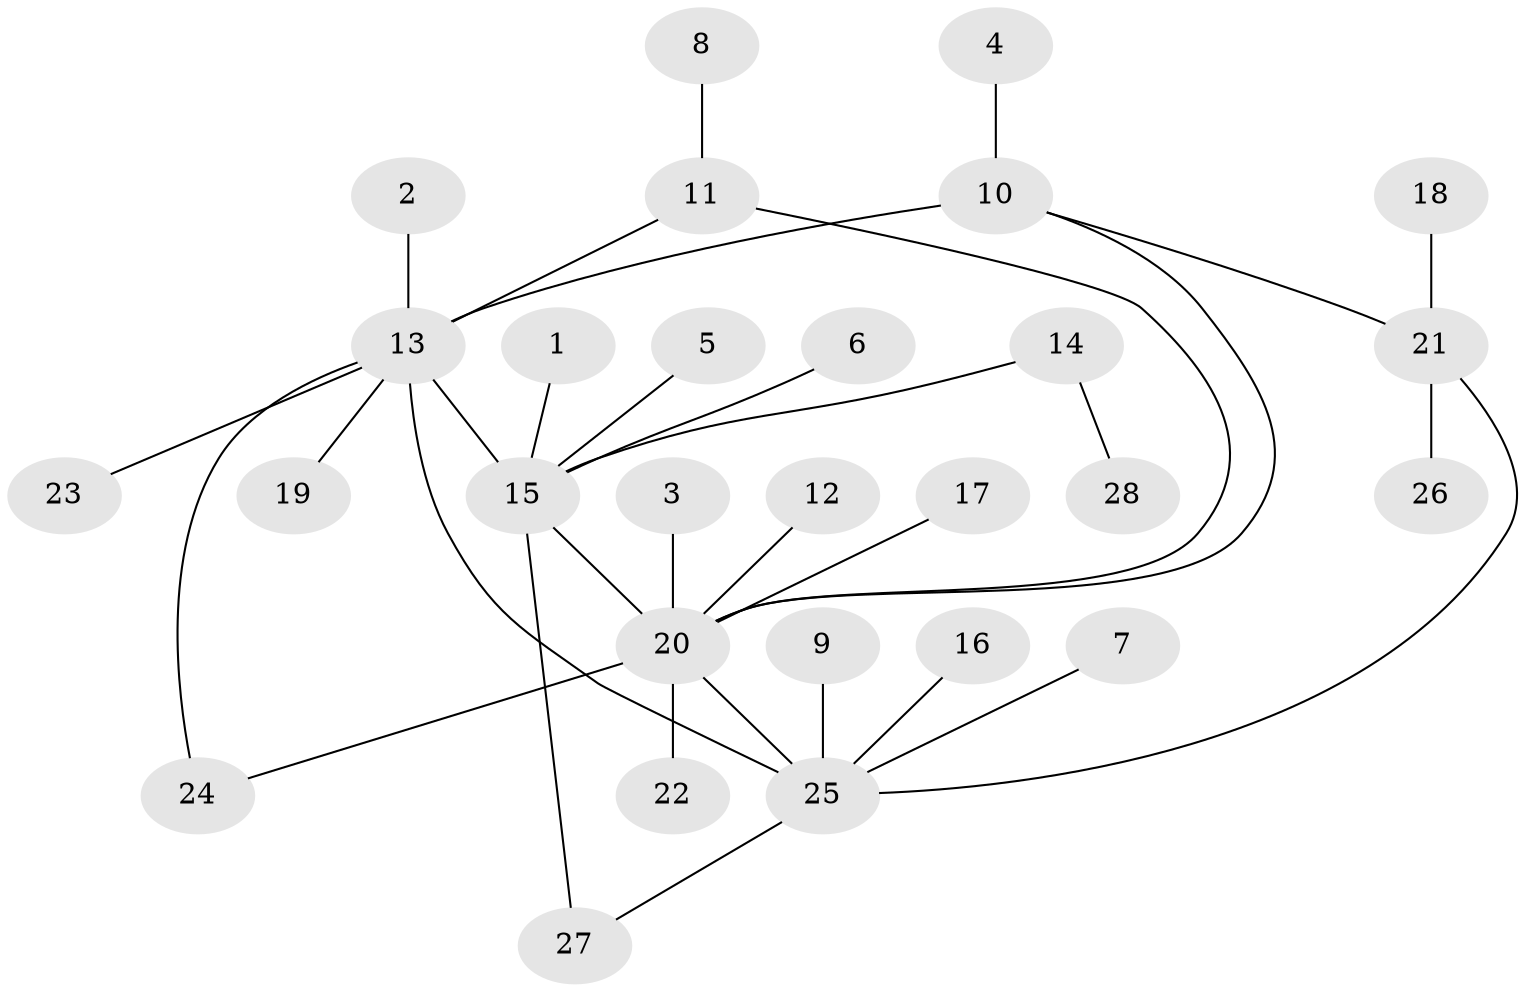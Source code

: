 // original degree distribution, {3: 0.057692307692307696, 7: 0.019230769230769232, 9: 0.019230769230769232, 5: 0.038461538461538464, 11: 0.019230769230769232, 1: 0.5769230769230769, 8: 0.038461538461538464, 4: 0.07692307692307693, 2: 0.15384615384615385}
// Generated by graph-tools (version 1.1) at 2025/50/03/09/25 03:50:40]
// undirected, 28 vertices, 33 edges
graph export_dot {
graph [start="1"]
  node [color=gray90,style=filled];
  1;
  2;
  3;
  4;
  5;
  6;
  7;
  8;
  9;
  10;
  11;
  12;
  13;
  14;
  15;
  16;
  17;
  18;
  19;
  20;
  21;
  22;
  23;
  24;
  25;
  26;
  27;
  28;
  1 -- 15 [weight=1.0];
  2 -- 13 [weight=1.0];
  3 -- 20 [weight=1.0];
  4 -- 10 [weight=1.0];
  5 -- 15 [weight=1.0];
  6 -- 15 [weight=1.0];
  7 -- 25 [weight=1.0];
  8 -- 11 [weight=1.0];
  9 -- 25 [weight=1.0];
  10 -- 13 [weight=2.0];
  10 -- 20 [weight=1.0];
  10 -- 21 [weight=1.0];
  11 -- 13 [weight=1.0];
  11 -- 20 [weight=1.0];
  12 -- 20 [weight=1.0];
  13 -- 15 [weight=3.0];
  13 -- 19 [weight=1.0];
  13 -- 23 [weight=1.0];
  13 -- 24 [weight=1.0];
  13 -- 25 [weight=2.0];
  14 -- 15 [weight=1.0];
  14 -- 28 [weight=1.0];
  15 -- 20 [weight=1.0];
  15 -- 27 [weight=1.0];
  16 -- 25 [weight=1.0];
  17 -- 20 [weight=1.0];
  18 -- 21 [weight=1.0];
  20 -- 22 [weight=1.0];
  20 -- 24 [weight=1.0];
  20 -- 25 [weight=1.0];
  21 -- 25 [weight=1.0];
  21 -- 26 [weight=1.0];
  25 -- 27 [weight=1.0];
}
